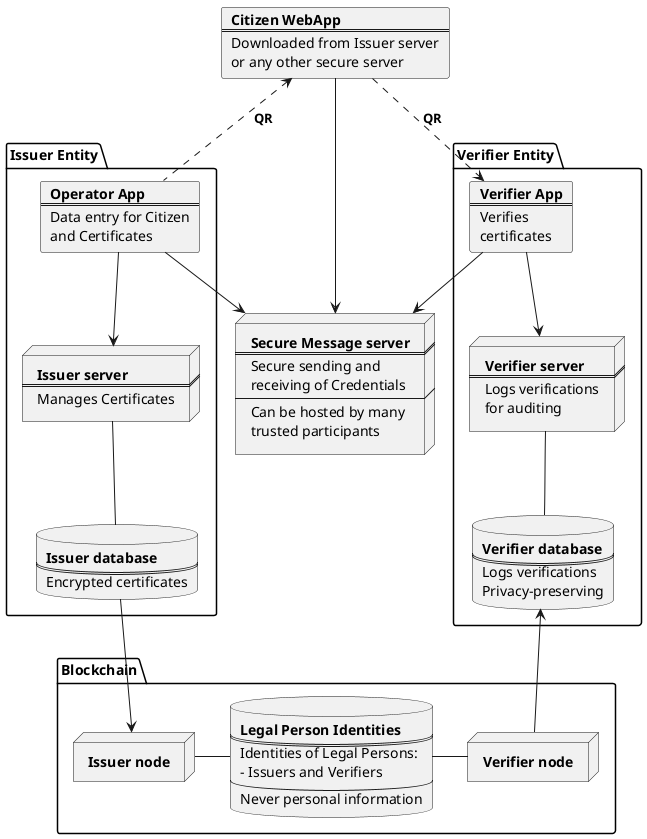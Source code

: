 @startuml SafeIsland_Components


package "Issuer Entity" {


  card OperatorApp [
    <b>Operator App
    ====
    Data entry for Citizen
    and Certificates
  ]


  node IssuerServer [
    <b>Issuer server
    ====
    Manages Certificates
  ]

  database IssuerDatabase [
    <b>Issuer database
    ====
    Encrypted certificates
  ]

}

  card CitizenApp [
    <b>Citizen WebApp
    ====
    Downloaded from Issuer server
    or any other secure server
  ]

  node SecureMessageServer [
    <b>Secure Message server
    ====
    Secure sending and
    receiving of Credentials
    ---
    Can be hosted by many
    trusted participants
  ]



package "Verifier Entity" {

  card VerifierApp [
    <b>Verifier App
    ====
    Verifies
    certificates
  ]


  node VerifierServer [
    <b>Verifier server
    ====
    Logs verifications
    for auditing
  ]

  database VerifierDatabase [
    <b>Verifier database
    ====
    Logs verifications
    Privacy-preserving
  ]


}

package Blockchain {

  database Identities [
    <b>Legal Person Identities
    ====
    Identities of Legal Persons:
    - Issuers and Verifiers
    ----
    Never personal information
  ]

  node VerifierNode [
    <b>Verifier node
  ]

  node IssuerNode [
    <b>Issuer node
  ]

}

OperatorApp .u.> CitizenApp: <b>QR</b>
OperatorApp --> IssuerServer
IssuerServer -- IssuerDatabase
OperatorApp --> SecureMessageServer
CitizenApp --> SecureMessageServer
CitizenApp .d.> VerifierApp: <b>QR</b>
VerifierApp --> SecureMessageServer

VerifierApp --> VerifierServer
VerifierServer -- VerifierDatabase

IssuerDatabase --> IssuerNode
VerifierNode -u-> VerifierDatabase

IssuerNode -r- Identities
VerifierNode -l- Identities

@enduml

